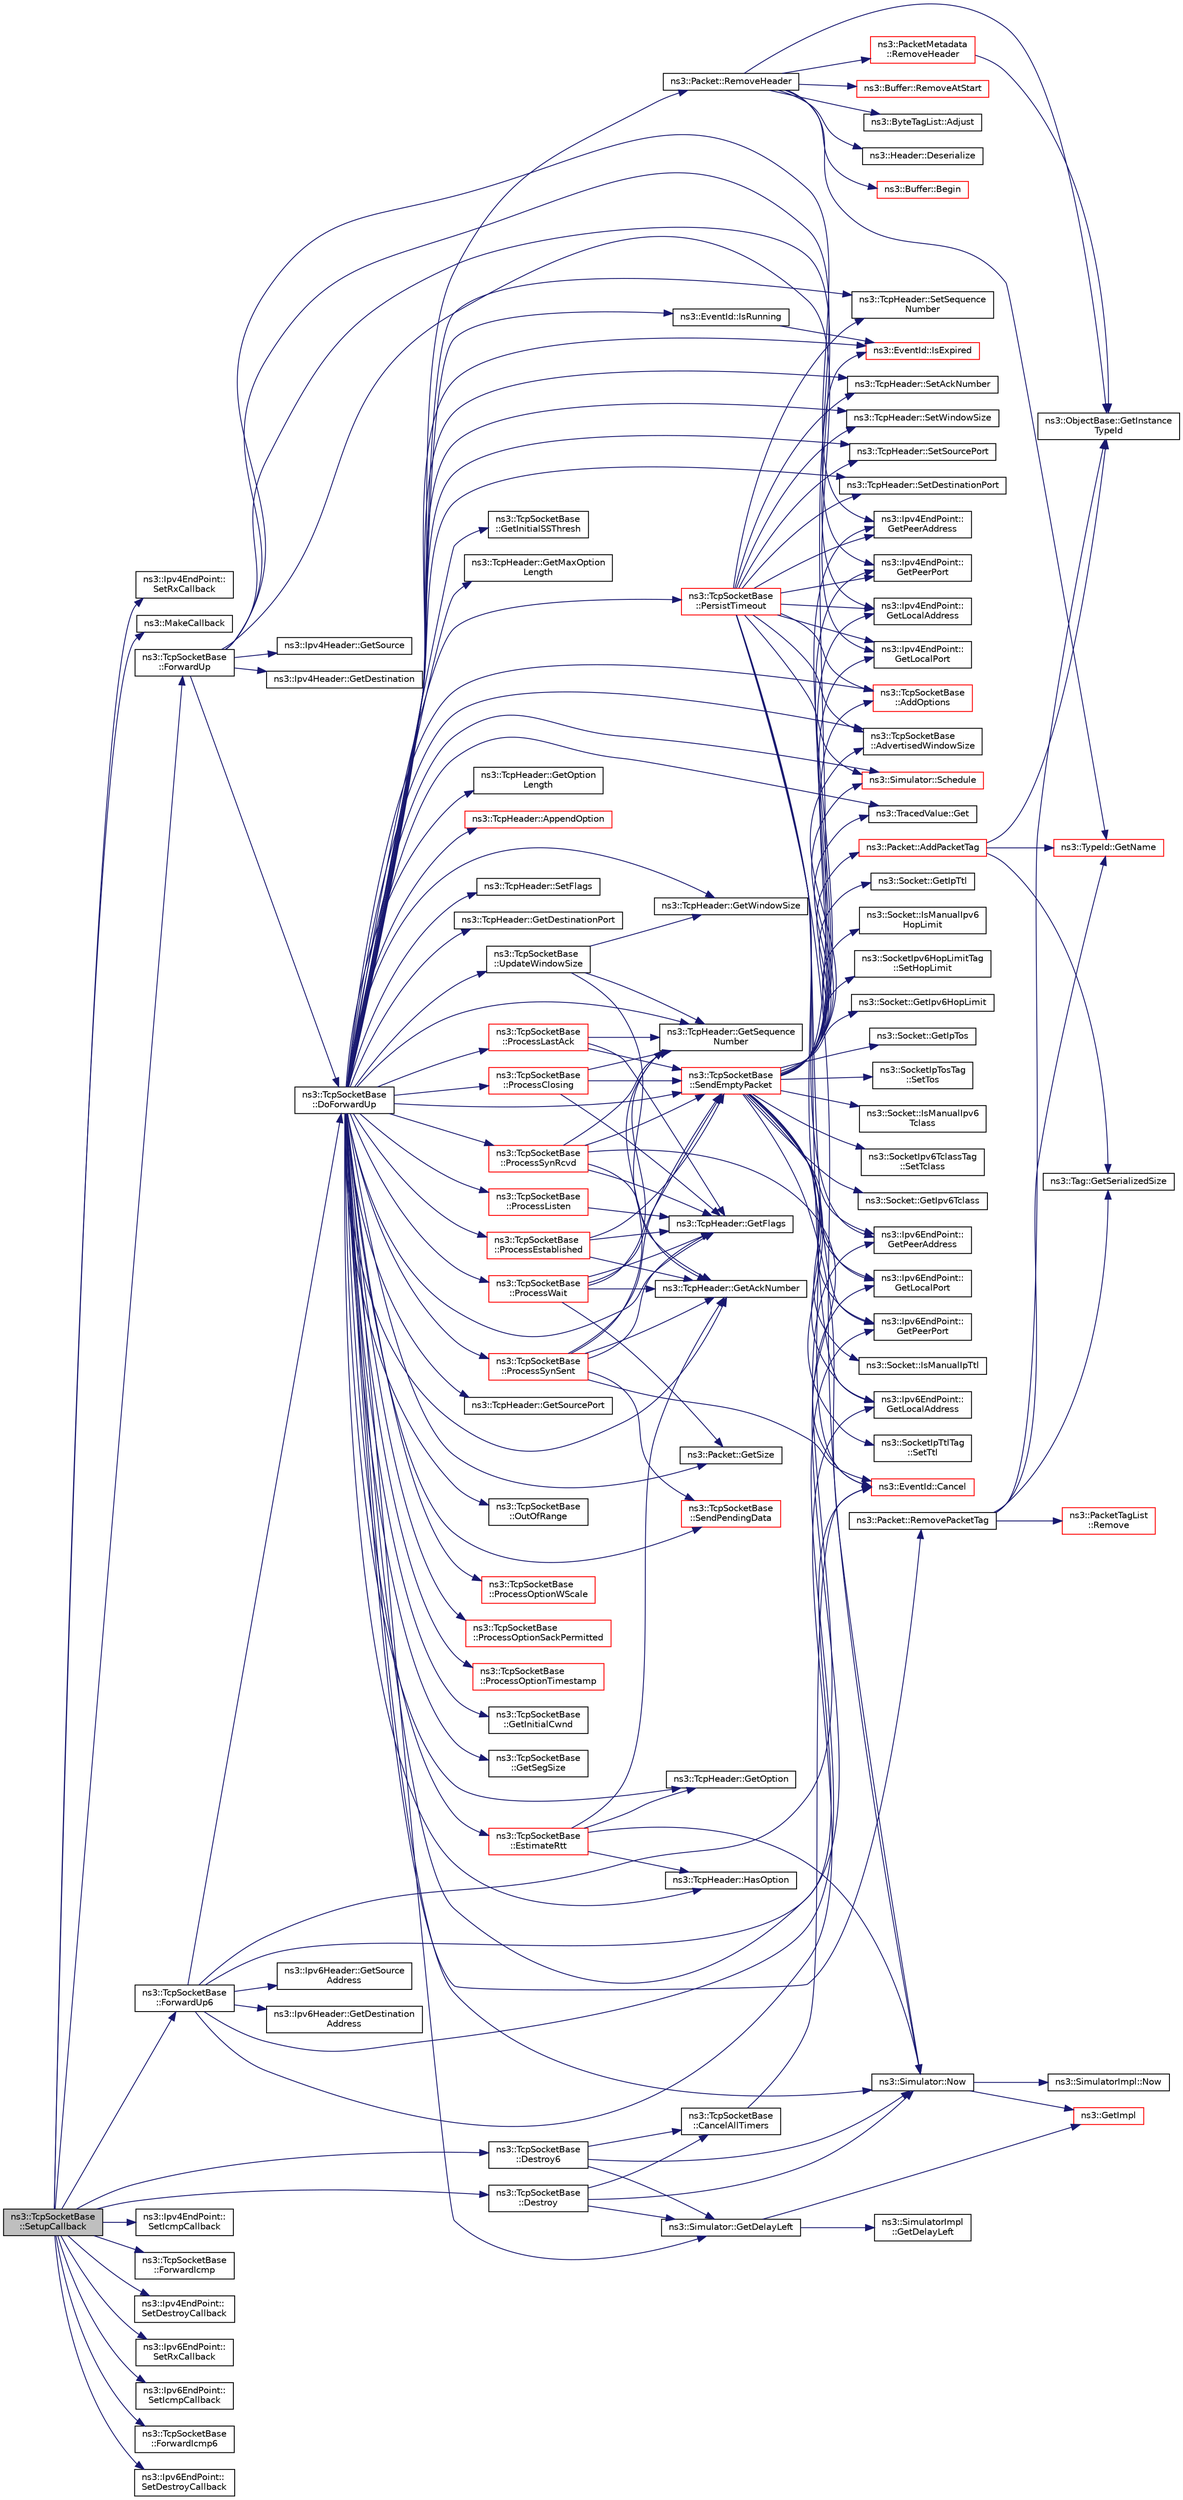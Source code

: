 digraph "ns3::TcpSocketBase::SetupCallback"
{
  edge [fontname="Helvetica",fontsize="10",labelfontname="Helvetica",labelfontsize="10"];
  node [fontname="Helvetica",fontsize="10",shape=record];
  rankdir="LR";
  Node1 [label="ns3::TcpSocketBase\l::SetupCallback",height=0.2,width=0.4,color="black", fillcolor="grey75", style="filled", fontcolor="black"];
  Node1 -> Node2 [color="midnightblue",fontsize="10",style="solid"];
  Node2 [label="ns3::Ipv4EndPoint::\lSetRxCallback",height=0.2,width=0.4,color="black", fillcolor="white", style="filled",URL="$dd/d51/classns3_1_1Ipv4EndPoint.html#abf5a10aadc249f2ce275cad9bb26322d",tooltip="Set the reception callback. "];
  Node1 -> Node3 [color="midnightblue",fontsize="10",style="solid"];
  Node3 [label="ns3::MakeCallback",height=0.2,width=0.4,color="black", fillcolor="white", style="filled",URL="$dd/de0/group__makecallbackmemptr.html#ga9376283685aa99d204048d6a4b7610a4"];
  Node1 -> Node4 [color="midnightblue",fontsize="10",style="solid"];
  Node4 [label="ns3::TcpSocketBase\l::ForwardUp",height=0.2,width=0.4,color="black", fillcolor="white", style="filled",URL="$d1/d45/classns3_1_1TcpSocketBase.html#a2ebbcb9713facc9481341fcd972cdd82",tooltip="Called by the L3 protocol when it received a packet to pass on to TCP. "];
  Node4 -> Node5 [color="midnightblue",fontsize="10",style="solid"];
  Node5 [label="ns3::Ipv4EndPoint::\lGetPeerAddress",height=0.2,width=0.4,color="black", fillcolor="white", style="filled",URL="$dd/d51/classns3_1_1Ipv4EndPoint.html#a3faf5ec4dce2e951a6ade79758e2075d",tooltip="Get the peer address. "];
  Node4 -> Node6 [color="midnightblue",fontsize="10",style="solid"];
  Node6 [label="ns3::Ipv4EndPoint::\lGetPeerPort",height=0.2,width=0.4,color="black", fillcolor="white", style="filled",URL="$dd/d51/classns3_1_1Ipv4EndPoint.html#a0954ccf4be313b3a2992894ae2baf1c6",tooltip="Get the peer port. "];
  Node4 -> Node7 [color="midnightblue",fontsize="10",style="solid"];
  Node7 [label="ns3::Ipv4EndPoint::\lGetLocalAddress",height=0.2,width=0.4,color="black", fillcolor="white", style="filled",URL="$dd/d51/classns3_1_1Ipv4EndPoint.html#ae08283e26ace5880c3172ea5d803b6f8",tooltip="Get the local address. "];
  Node4 -> Node8 [color="midnightblue",fontsize="10",style="solid"];
  Node8 [label="ns3::Ipv4EndPoint::\lGetLocalPort",height=0.2,width=0.4,color="black", fillcolor="white", style="filled",URL="$dd/d51/classns3_1_1Ipv4EndPoint.html#aab137f64770abf94f0b8a81217a0b106",tooltip="Get the local port. "];
  Node4 -> Node9 [color="midnightblue",fontsize="10",style="solid"];
  Node9 [label="ns3::Ipv4Header::GetSource",height=0.2,width=0.4,color="black", fillcolor="white", style="filled",URL="$d9/df1/classns3_1_1Ipv4Header.html#a350174921bb065f8f0e580d8b1dd4433"];
  Node4 -> Node10 [color="midnightblue",fontsize="10",style="solid"];
  Node10 [label="ns3::Ipv4Header::GetDestination",height=0.2,width=0.4,color="black", fillcolor="white", style="filled",URL="$d9/df1/classns3_1_1Ipv4Header.html#a6723c42237bab47f74dd3a0123a9c6d1"];
  Node4 -> Node11 [color="midnightblue",fontsize="10",style="solid"];
  Node11 [label="ns3::TcpSocketBase\l::DoForwardUp",height=0.2,width=0.4,color="black", fillcolor="white", style="filled",URL="$d1/d45/classns3_1_1TcpSocketBase.html#ad5e7b21b9e9371bf9c19da5d3c56aac1",tooltip="Called by TcpSocketBase::ForwardUp{,6}(). "];
  Node11 -> Node12 [color="midnightblue",fontsize="10",style="solid"];
  Node12 [label="ns3::Packet::RemovePacketTag",height=0.2,width=0.4,color="black", fillcolor="white", style="filled",URL="$dd/d7a/classns3_1_1Packet.html#a078fe922d976a417ab25ba2f3c2fd667",tooltip="Remove a packet tag. "];
  Node12 -> Node13 [color="midnightblue",fontsize="10",style="solid"];
  Node13 [label="ns3::ObjectBase::GetInstance\lTypeId",height=0.2,width=0.4,color="black", fillcolor="white", style="filled",URL="$d2/dac/classns3_1_1ObjectBase.html#abe5b43a6f5b99a92a4c3122db31f06fb"];
  Node12 -> Node14 [color="midnightblue",fontsize="10",style="solid"];
  Node14 [label="ns3::TypeId::GetName",height=0.2,width=0.4,color="red", fillcolor="white", style="filled",URL="$d6/d11/classns3_1_1TypeId.html#aa3c41c79ae428b3cb396a9c6bb3ef314"];
  Node12 -> Node15 [color="midnightblue",fontsize="10",style="solid"];
  Node15 [label="ns3::Tag::GetSerializedSize",height=0.2,width=0.4,color="black", fillcolor="white", style="filled",URL="$d0/d79/classns3_1_1Tag.html#a01c8efdea943fd8cce2ef5d4d67eefa6"];
  Node12 -> Node16 [color="midnightblue",fontsize="10",style="solid"];
  Node16 [label="ns3::PacketTagList\l::Remove",height=0.2,width=0.4,color="red", fillcolor="white", style="filled",URL="$dd/d19/classns3_1_1PacketTagList.html#a043d984c546f67adc273448747784ee3"];
  Node11 -> Node17 [color="midnightblue",fontsize="10",style="solid"];
  Node17 [label="ns3::Packet::RemoveHeader",height=0.2,width=0.4,color="black", fillcolor="white", style="filled",URL="$dd/d7a/classns3_1_1Packet.html#a0961eccf975d75f902d40956c93ba63e",tooltip="Deserialize and remove the header from the internal buffer. "];
  Node17 -> Node18 [color="midnightblue",fontsize="10",style="solid"];
  Node18 [label="ns3::Header::Deserialize",height=0.2,width=0.4,color="black", fillcolor="white", style="filled",URL="$d6/dae/classns3_1_1Header.html#a78be9400bb66b2a8543606f395ef5396"];
  Node17 -> Node19 [color="midnightblue",fontsize="10",style="solid"];
  Node19 [label="ns3::Buffer::Begin",height=0.2,width=0.4,color="red", fillcolor="white", style="filled",URL="$da/d85/classns3_1_1Buffer.html#a893d4bf50df13e730b6cd0fda91b967f"];
  Node17 -> Node13 [color="midnightblue",fontsize="10",style="solid"];
  Node17 -> Node14 [color="midnightblue",fontsize="10",style="solid"];
  Node17 -> Node20 [color="midnightblue",fontsize="10",style="solid"];
  Node20 [label="ns3::Buffer::RemoveAtStart",height=0.2,width=0.4,color="red", fillcolor="white", style="filled",URL="$da/d85/classns3_1_1Buffer.html#adeecbb3e8f518aec6fee0437578ade4b"];
  Node17 -> Node21 [color="midnightblue",fontsize="10",style="solid"];
  Node21 [label="ns3::ByteTagList::Adjust",height=0.2,width=0.4,color="black", fillcolor="white", style="filled",URL="$dd/d64/classns3_1_1ByteTagList.html#a1fec06d7e6daaf8039cf2a148e4090f2"];
  Node17 -> Node22 [color="midnightblue",fontsize="10",style="solid"];
  Node22 [label="ns3::PacketMetadata\l::RemoveHeader",height=0.2,width=0.4,color="red", fillcolor="white", style="filled",URL="$d1/db1/classns3_1_1PacketMetadata.html#afa8a589ec783d4998516d7f39f21242d",tooltip="Remove an header. "];
  Node22 -> Node13 [color="midnightblue",fontsize="10",style="solid"];
  Node11 -> Node23 [color="midnightblue",fontsize="10",style="solid"];
  Node23 [label="ns3::TcpHeader::GetSequence\lNumber",height=0.2,width=0.4,color="black", fillcolor="white", style="filled",URL="$d0/d46/classns3_1_1TcpHeader.html#a1081077eaf9bc64e9af909cebd128ae5",tooltip="Get the sequence number. "];
  Node11 -> Node24 [color="midnightblue",fontsize="10",style="solid"];
  Node24 [label="ns3::Packet::GetSize",height=0.2,width=0.4,color="black", fillcolor="white", style="filled",URL="$dd/d7a/classns3_1_1Packet.html#a462855c9929954d4301a4edfe55f4f1c",tooltip="Returns the the size in bytes of the packet (including the zero-filled initial payload). "];
  Node11 -> Node25 [color="midnightblue",fontsize="10",style="solid"];
  Node25 [label="ns3::TcpSocketBase\l::OutOfRange",height=0.2,width=0.4,color="black", fillcolor="white", style="filled",URL="$d1/d45/classns3_1_1TcpSocketBase.html#a99af6d09e114652b31187db88da577b6",tooltip="Check if a sequence number range is within the rx window. "];
  Node11 -> Node26 [color="midnightblue",fontsize="10",style="solid"];
  Node26 [label="ns3::TcpHeader::GetFlags",height=0.2,width=0.4,color="black", fillcolor="white", style="filled",URL="$d0/d46/classns3_1_1TcpHeader.html#a0d04c5620ee147d4e01d56b9530e8db1",tooltip="Get the flags. "];
  Node11 -> Node27 [color="midnightblue",fontsize="10",style="solid"];
  Node27 [label="ns3::TcpSocketBase\l::SendEmptyPacket",height=0.2,width=0.4,color="red", fillcolor="white", style="filled",URL="$d1/d45/classns3_1_1TcpSocketBase.html#aa858913c9a4480a14d293f1014905b3e",tooltip="Send a empty packet that carries a flag, e.g., ACK. "];
  Node27 -> Node28 [color="midnightblue",fontsize="10",style="solid"];
  Node28 [label="ns3::Socket::GetIpTos",height=0.2,width=0.4,color="black", fillcolor="white", style="filled",URL="$d9/df2/classns3_1_1Socket.html#a95bd4732074d3d26d4a6949fc3499ccb",tooltip="Query the value of IP Type of Service of this socket. "];
  Node27 -> Node29 [color="midnightblue",fontsize="10",style="solid"];
  Node29 [label="ns3::SocketIpTosTag\l::SetTos",height=0.2,width=0.4,color="black", fillcolor="white", style="filled",URL="$dd/dfb/classns3_1_1SocketIpTosTag.html#a9cd4bdabf70e52ebd36062461c743cd7",tooltip="Set the tag&#39;s TOS. "];
  Node27 -> Node30 [color="midnightblue",fontsize="10",style="solid"];
  Node30 [label="ns3::Packet::AddPacketTag",height=0.2,width=0.4,color="red", fillcolor="white", style="filled",URL="$dd/d7a/classns3_1_1Packet.html#a7400b8655852f5271c5957250d0141af",tooltip="Add a packet tag. "];
  Node30 -> Node13 [color="midnightblue",fontsize="10",style="solid"];
  Node30 -> Node14 [color="midnightblue",fontsize="10",style="solid"];
  Node30 -> Node15 [color="midnightblue",fontsize="10",style="solid"];
  Node27 -> Node31 [color="midnightblue",fontsize="10",style="solid"];
  Node31 [label="ns3::Socket::IsManualIpv6\lTclass",height=0.2,width=0.4,color="black", fillcolor="white", style="filled",URL="$d9/df2/classns3_1_1Socket.html#a83858f6116bcdabecf1b63b37514ec8d",tooltip="Checks if the socket has a specific IPv6 Tclass set. "];
  Node27 -> Node32 [color="midnightblue",fontsize="10",style="solid"];
  Node32 [label="ns3::SocketIpv6TclassTag\l::SetTclass",height=0.2,width=0.4,color="black", fillcolor="white", style="filled",URL="$d0/dbf/classns3_1_1SocketIpv6TclassTag.html#aee319e224e59778f2195f7b3819aa40f",tooltip="Set the tag&#39;s Tclass. "];
  Node27 -> Node33 [color="midnightblue",fontsize="10",style="solid"];
  Node33 [label="ns3::Socket::GetIpv6Tclass",height=0.2,width=0.4,color="black", fillcolor="white", style="filled",URL="$d9/df2/classns3_1_1Socket.html#aed62162f0b5f322b1fa23b7350c3c2ce",tooltip="Query the value of IPv6 Traffic Class field of this socket. "];
  Node27 -> Node34 [color="midnightblue",fontsize="10",style="solid"];
  Node34 [label="ns3::Socket::IsManualIpTtl",height=0.2,width=0.4,color="black", fillcolor="white", style="filled",URL="$d9/df2/classns3_1_1Socket.html#afbbd0ecd7cda631cafc80eda33aa0b2c",tooltip="Checks if the socket has a specific IPv4 TTL set. "];
  Node27 -> Node35 [color="midnightblue",fontsize="10",style="solid"];
  Node35 [label="ns3::SocketIpTtlTag\l::SetTtl",height=0.2,width=0.4,color="black", fillcolor="white", style="filled",URL="$df/db8/classns3_1_1SocketIpTtlTag.html#a48f236b4dde3533b9ab16372cf6c5237",tooltip="Set the tag&#39;s TTL. "];
  Node27 -> Node36 [color="midnightblue",fontsize="10",style="solid"];
  Node36 [label="ns3::Socket::GetIpTtl",height=0.2,width=0.4,color="black", fillcolor="white", style="filled",URL="$d9/df2/classns3_1_1Socket.html#adf6420d12b8a0b6a20e46c37fe48830d",tooltip="Query the value of IP Time to Live field of this socket. "];
  Node27 -> Node37 [color="midnightblue",fontsize="10",style="solid"];
  Node37 [label="ns3::Socket::IsManualIpv6\lHopLimit",height=0.2,width=0.4,color="black", fillcolor="white", style="filled",URL="$d9/df2/classns3_1_1Socket.html#af537e44bad2f67bffe7ef6c1c86c2459",tooltip="Checks if the socket has a specific IPv6 Hop Limit set. "];
  Node27 -> Node38 [color="midnightblue",fontsize="10",style="solid"];
  Node38 [label="ns3::SocketIpv6HopLimitTag\l::SetHopLimit",height=0.2,width=0.4,color="black", fillcolor="white", style="filled",URL="$d4/d48/classns3_1_1SocketIpv6HopLimitTag.html#a788df60ac4c987e997e15ba8cb691b60",tooltip="Set the tag&#39;s Hop Limit. "];
  Node27 -> Node39 [color="midnightblue",fontsize="10",style="solid"];
  Node39 [label="ns3::Socket::GetIpv6HopLimit",height=0.2,width=0.4,color="black", fillcolor="white", style="filled",URL="$d9/df2/classns3_1_1Socket.html#ad78033887757bda28f40f4ab1f0620d0",tooltip="Query the value of IP Hop Limit field of this socket. "];
  Node27 -> Node8 [color="midnightblue",fontsize="10",style="solid"];
  Node27 -> Node6 [color="midnightblue",fontsize="10",style="solid"];
  Node27 -> Node40 [color="midnightblue",fontsize="10",style="solid"];
  Node40 [label="ns3::Ipv6EndPoint::\lGetLocalPort",height=0.2,width=0.4,color="black", fillcolor="white", style="filled",URL="$d0/df3/classns3_1_1Ipv6EndPoint.html#a39a9fd4aa85a8ecbbf2d6c84d589080b",tooltip="Get the local port. "];
  Node27 -> Node41 [color="midnightblue",fontsize="10",style="solid"];
  Node41 [label="ns3::Ipv6EndPoint::\lGetPeerPort",height=0.2,width=0.4,color="black", fillcolor="white", style="filled",URL="$d0/df3/classns3_1_1Ipv6EndPoint.html#ac200f6b424104280ec1e55a415ed96fd",tooltip="Get the peer port. "];
  Node27 -> Node42 [color="midnightblue",fontsize="10",style="solid"];
  Node42 [label="ns3::TcpSocketBase\l::AddOptions",height=0.2,width=0.4,color="red", fillcolor="white", style="filled",URL="$d1/d45/classns3_1_1TcpSocketBase.html#a55087ef950f5c2f4a7cdb8c825666955",tooltip="Add options to TcpHeader. "];
  Node27 -> Node43 [color="midnightblue",fontsize="10",style="solid"];
  Node43 [label="ns3::TcpSocketBase\l::AdvertisedWindowSize",height=0.2,width=0.4,color="black", fillcolor="white", style="filled",URL="$d1/d45/classns3_1_1TcpSocketBase.html#ae4f307151ccc4d5f5266d2832002df27",tooltip="The amount of Rx window announced to the peer. "];
  Node27 -> Node44 [color="midnightblue",fontsize="10",style="solid"];
  Node44 [label="ns3::EventId::Cancel",height=0.2,width=0.4,color="red", fillcolor="white", style="filled",URL="$d1/df8/classns3_1_1EventId.html#a993ae94e48e014e1afd47edb16db7a11"];
  Node27 -> Node7 [color="midnightblue",fontsize="10",style="solid"];
  Node27 -> Node5 [color="midnightblue",fontsize="10",style="solid"];
  Node27 -> Node45 [color="midnightblue",fontsize="10",style="solid"];
  Node45 [label="ns3::Ipv6EndPoint::\lGetLocalAddress",height=0.2,width=0.4,color="black", fillcolor="white", style="filled",URL="$d0/df3/classns3_1_1Ipv6EndPoint.html#a1972cd26240d42cd75f93e12d9182976",tooltip="Get the local address. "];
  Node27 -> Node46 [color="midnightblue",fontsize="10",style="solid"];
  Node46 [label="ns3::Ipv6EndPoint::\lGetPeerAddress",height=0.2,width=0.4,color="black", fillcolor="white", style="filled",URL="$d0/df3/classns3_1_1Ipv6EndPoint.html#aa48c776ae54d85cf0f6a61a80d7b4cd8",tooltip="Get the peer address. "];
  Node27 -> Node47 [color="midnightblue",fontsize="10",style="solid"];
  Node47 [label="ns3::EventId::IsExpired",height=0.2,width=0.4,color="red", fillcolor="white", style="filled",URL="$d1/df8/classns3_1_1EventId.html#a5c30c92e7c1c34b4e8505cc07ed71b02"];
  Node27 -> Node48 [color="midnightblue",fontsize="10",style="solid"];
  Node48 [label="ns3::Simulator::Now",height=0.2,width=0.4,color="black", fillcolor="white", style="filled",URL="$d7/deb/classns3_1_1Simulator.html#ac3178fa975b419f7875e7105be122800"];
  Node48 -> Node49 [color="midnightblue",fontsize="10",style="solid"];
  Node49 [label="ns3::GetImpl",height=0.2,width=0.4,color="red", fillcolor="white", style="filled",URL="$d4/d8b/group__simulator.html#ga42eb4eddad41528d4d99794a3dae3fd0",tooltip="Get the SimulatorImpl singleton. "];
  Node48 -> Node50 [color="midnightblue",fontsize="10",style="solid"];
  Node50 [label="ns3::SimulatorImpl::Now",height=0.2,width=0.4,color="black", fillcolor="white", style="filled",URL="$d2/d19/classns3_1_1SimulatorImpl.html#aa516c50060846adc6fd316e83ef0797c"];
  Node27 -> Node51 [color="midnightblue",fontsize="10",style="solid"];
  Node51 [label="ns3::TracedValue::Get",height=0.2,width=0.4,color="black", fillcolor="white", style="filled",URL="$df/d97/classns3_1_1TracedValue.html#a10fddd1de961ac65acfbeb440a1e8551"];
  Node27 -> Node52 [color="midnightblue",fontsize="10",style="solid"];
  Node52 [label="ns3::Simulator::Schedule",height=0.2,width=0.4,color="red", fillcolor="white", style="filled",URL="$d7/deb/classns3_1_1Simulator.html#a671882c894a08af4a5e91181bf1eec13"];
  Node11 -> Node53 [color="midnightblue",fontsize="10",style="solid"];
  Node53 [label="ns3::TcpHeader::GetWindowSize",height=0.2,width=0.4,color="black", fillcolor="white", style="filled",URL="$d0/d46/classns3_1_1TcpHeader.html#aa6adcd54e5b13941acdf6328cecc9b29",tooltip="Get the window size. "];
  Node11 -> Node54 [color="midnightblue",fontsize="10",style="solid"];
  Node54 [label="ns3::TcpHeader::HasOption",height=0.2,width=0.4,color="black", fillcolor="white", style="filled",URL="$d0/d46/classns3_1_1TcpHeader.html#aacc07bdab91925f1cddf9bcb1ae91d13",tooltip="Check if the header has the option specified. "];
  Node11 -> Node55 [color="midnightblue",fontsize="10",style="solid"];
  Node55 [label="ns3::TcpSocketBase\l::ProcessOptionWScale",height=0.2,width=0.4,color="red", fillcolor="white", style="filled",URL="$d1/d45/classns3_1_1TcpSocketBase.html#a4674edd220672235e629cb3e3b2a673f",tooltip="Read and parse the Window scale option. "];
  Node11 -> Node56 [color="midnightblue",fontsize="10",style="solid"];
  Node56 [label="ns3::TcpHeader::GetOption",height=0.2,width=0.4,color="black", fillcolor="white", style="filled",URL="$d0/d46/classns3_1_1TcpHeader.html#aa4f3b9c1f7f243f9496e1216ac4fe022",tooltip="Get the option specified. "];
  Node11 -> Node57 [color="midnightblue",fontsize="10",style="solid"];
  Node57 [label="ns3::TcpSocketBase\l::ProcessOptionSackPermitted",height=0.2,width=0.4,color="red", fillcolor="white", style="filled",URL="$d1/d45/classns3_1_1TcpSocketBase.html#a9c7dac8b3121549ac801eb0de41801ec",tooltip="Read the SACK PERMITTED option. "];
  Node11 -> Node58 [color="midnightblue",fontsize="10",style="solid"];
  Node58 [label="ns3::TcpSocketBase\l::ProcessOptionTimestamp",height=0.2,width=0.4,color="red", fillcolor="white", style="filled",URL="$d1/d45/classns3_1_1TcpSocketBase.html#af5cc928b5194d832031a1d7ec159f567",tooltip="Process the timestamp option from other side. "];
  Node11 -> Node59 [color="midnightblue",fontsize="10",style="solid"];
  Node59 [label="ns3::TcpSocketBase\l::GetInitialCwnd",height=0.2,width=0.4,color="black", fillcolor="white", style="filled",URL="$d1/d45/classns3_1_1TcpSocketBase.html#a2ac4eb2a33a8db482f4265f3bf119b76",tooltip="Get the initial Congestion Window. "];
  Node11 -> Node60 [color="midnightblue",fontsize="10",style="solid"];
  Node60 [label="ns3::TcpSocketBase\l::GetSegSize",height=0.2,width=0.4,color="black", fillcolor="white", style="filled",URL="$d1/d45/classns3_1_1TcpSocketBase.html#acd5e25608675522197d8f7784e2ed03d",tooltip="Get the segment size. "];
  Node11 -> Node61 [color="midnightblue",fontsize="10",style="solid"];
  Node61 [label="ns3::TcpSocketBase\l::GetInitialSSThresh",height=0.2,width=0.4,color="black", fillcolor="white", style="filled",URL="$d1/d45/classns3_1_1TcpSocketBase.html#aa2237283f17696ffbf78040668c44138",tooltip="Get the initial Slow Start Threshold. "];
  Node11 -> Node62 [color="midnightblue",fontsize="10",style="solid"];
  Node62 [label="ns3::TcpSocketBase\l::EstimateRtt",height=0.2,width=0.4,color="red", fillcolor="white", style="filled",URL="$d1/d45/classns3_1_1TcpSocketBase.html#af10157be4b91fdefbc3f618baf6919b2",tooltip="Take into account the packet for RTT estimation. "];
  Node62 -> Node63 [color="midnightblue",fontsize="10",style="solid"];
  Node63 [label="ns3::TcpHeader::GetAckNumber",height=0.2,width=0.4,color="black", fillcolor="white", style="filled",URL="$d0/d46/classns3_1_1TcpHeader.html#a76e832a86b88ffd2f23c2e246b8fa0f3",tooltip="Get the ACK number. "];
  Node62 -> Node54 [color="midnightblue",fontsize="10",style="solid"];
  Node62 -> Node56 [color="midnightblue",fontsize="10",style="solid"];
  Node62 -> Node48 [color="midnightblue",fontsize="10",style="solid"];
  Node11 -> Node63 [color="midnightblue",fontsize="10",style="solid"];
  Node11 -> Node64 [color="midnightblue",fontsize="10",style="solid"];
  Node64 [label="ns3::TcpSocketBase\l::UpdateWindowSize",height=0.2,width=0.4,color="black", fillcolor="white", style="filled",URL="$d1/d45/classns3_1_1TcpSocketBase.html#aaa81bed04831358d23d50a4ef3a9a6c5",tooltip="Update the receiver window (RWND) based on the value of the window field in the header. "];
  Node64 -> Node53 [color="midnightblue",fontsize="10",style="solid"];
  Node64 -> Node63 [color="midnightblue",fontsize="10",style="solid"];
  Node64 -> Node23 [color="midnightblue",fontsize="10",style="solid"];
  Node11 -> Node65 [color="midnightblue",fontsize="10",style="solid"];
  Node65 [label="ns3::EventId::IsRunning",height=0.2,width=0.4,color="black", fillcolor="white", style="filled",URL="$d1/df8/classns3_1_1EventId.html#aabf8476d1a080c199ea0c6aa9ccea372"];
  Node65 -> Node47 [color="midnightblue",fontsize="10",style="solid"];
  Node11 -> Node66 [color="midnightblue",fontsize="10",style="solid"];
  Node66 [label="ns3::TcpHeader::GetMaxOption\lLength",height=0.2,width=0.4,color="black", fillcolor="white", style="filled",URL="$d0/d46/classns3_1_1TcpHeader.html#af2ba1251ef62ac43666868af87b79fcb",tooltip="Get maximum option length. "];
  Node11 -> Node67 [color="midnightblue",fontsize="10",style="solid"];
  Node67 [label="ns3::TcpHeader::GetOption\lLength",height=0.2,width=0.4,color="black", fillcolor="white", style="filled",URL="$d0/d46/classns3_1_1TcpHeader.html#a60a2f9b6bf273dd10646afba6c205fec",tooltip="Get the total length of appended options. "];
  Node11 -> Node68 [color="midnightblue",fontsize="10",style="solid"];
  Node68 [label="ns3::TcpHeader::AppendOption",height=0.2,width=0.4,color="red", fillcolor="white", style="filled",URL="$d0/d46/classns3_1_1TcpHeader.html#aa5de13df3dd5cb87d63c428e5dcc3425",tooltip="Append an option to the TCP header. "];
  Node11 -> Node51 [color="midnightblue",fontsize="10",style="solid"];
  Node11 -> Node47 [color="midnightblue",fontsize="10",style="solid"];
  Node11 -> Node48 [color="midnightblue",fontsize="10",style="solid"];
  Node11 -> Node69 [color="midnightblue",fontsize="10",style="solid"];
  Node69 [label="ns3::Simulator::GetDelayLeft",height=0.2,width=0.4,color="black", fillcolor="white", style="filled",URL="$d7/deb/classns3_1_1Simulator.html#af2c7b4285454aa5062bd2df2bb7a7ab9"];
  Node69 -> Node49 [color="midnightblue",fontsize="10",style="solid"];
  Node69 -> Node70 [color="midnightblue",fontsize="10",style="solid"];
  Node70 [label="ns3::SimulatorImpl\l::GetDelayLeft",height=0.2,width=0.4,color="black", fillcolor="white", style="filled",URL="$d2/d19/classns3_1_1SimulatorImpl.html#a0a8e0885c0f98fa3e07ede4bcc79dccb"];
  Node11 -> Node44 [color="midnightblue",fontsize="10",style="solid"];
  Node11 -> Node52 [color="midnightblue",fontsize="10",style="solid"];
  Node11 -> Node71 [color="midnightblue",fontsize="10",style="solid"];
  Node71 [label="ns3::TcpSocketBase\l::PersistTimeout",height=0.2,width=0.4,color="red", fillcolor="white", style="filled",URL="$d1/d45/classns3_1_1TcpSocketBase.html#a80fe451da81e0059154321eee693de31",tooltip="Send 1 byte probe to get an updated window size. "];
  Node71 -> Node48 [color="midnightblue",fontsize="10",style="solid"];
  Node71 -> Node72 [color="midnightblue",fontsize="10",style="solid"];
  Node72 [label="ns3::TcpHeader::SetSequence\lNumber",height=0.2,width=0.4,color="black", fillcolor="white", style="filled",URL="$d0/d46/classns3_1_1TcpHeader.html#a3483eb1604d7db47b1163b02f74bcc25",tooltip="Set the sequence Number. "];
  Node71 -> Node73 [color="midnightblue",fontsize="10",style="solid"];
  Node73 [label="ns3::TcpHeader::SetAckNumber",height=0.2,width=0.4,color="black", fillcolor="white", style="filled",URL="$d0/d46/classns3_1_1TcpHeader.html#ad594a427a382dc395261a94749e1878c",tooltip="Set the ACK number. "];
  Node71 -> Node74 [color="midnightblue",fontsize="10",style="solid"];
  Node74 [label="ns3::TcpHeader::SetWindowSize",height=0.2,width=0.4,color="black", fillcolor="white", style="filled",URL="$d0/d46/classns3_1_1TcpHeader.html#a659d7fc71c808249fe76fd5b667baf34",tooltip="Set the window size. "];
  Node71 -> Node43 [color="midnightblue",fontsize="10",style="solid"];
  Node71 -> Node75 [color="midnightblue",fontsize="10",style="solid"];
  Node75 [label="ns3::TcpHeader::SetSourcePort",height=0.2,width=0.4,color="black", fillcolor="white", style="filled",URL="$d0/d46/classns3_1_1TcpHeader.html#aceb2630b3d43118ee576aec58f55a0ff",tooltip="Set the source port. "];
  Node71 -> Node8 [color="midnightblue",fontsize="10",style="solid"];
  Node71 -> Node76 [color="midnightblue",fontsize="10",style="solid"];
  Node76 [label="ns3::TcpHeader::SetDestinationPort",height=0.2,width=0.4,color="black", fillcolor="white", style="filled",URL="$d0/d46/classns3_1_1TcpHeader.html#a3259c06373ba4261eaaaed0cbf40cad3",tooltip="Set the destination port. "];
  Node71 -> Node6 [color="midnightblue",fontsize="10",style="solid"];
  Node71 -> Node40 [color="midnightblue",fontsize="10",style="solid"];
  Node71 -> Node41 [color="midnightblue",fontsize="10",style="solid"];
  Node71 -> Node42 [color="midnightblue",fontsize="10",style="solid"];
  Node71 -> Node7 [color="midnightblue",fontsize="10",style="solid"];
  Node71 -> Node5 [color="midnightblue",fontsize="10",style="solid"];
  Node71 -> Node45 [color="midnightblue",fontsize="10",style="solid"];
  Node71 -> Node46 [color="midnightblue",fontsize="10",style="solid"];
  Node71 -> Node52 [color="midnightblue",fontsize="10",style="solid"];
  Node11 -> Node77 [color="midnightblue",fontsize="10",style="solid"];
  Node77 [label="ns3::TcpSocketBase\l::ProcessEstablished",height=0.2,width=0.4,color="red", fillcolor="white", style="filled",URL="$d1/d45/classns3_1_1TcpSocketBase.html#a0deda9c6a4f777bf660b190cd73b102f",tooltip="Received a packet upon ESTABLISHED state. "];
  Node77 -> Node26 [color="midnightblue",fontsize="10",style="solid"];
  Node77 -> Node63 [color="midnightblue",fontsize="10",style="solid"];
  Node77 -> Node27 [color="midnightblue",fontsize="10",style="solid"];
  Node11 -> Node78 [color="midnightblue",fontsize="10",style="solid"];
  Node78 [label="ns3::TcpSocketBase\l::ProcessListen",height=0.2,width=0.4,color="red", fillcolor="white", style="filled",URL="$d1/d45/classns3_1_1TcpSocketBase.html#adc3976e8b42e884f5d99def1d5e2647f",tooltip="Received a packet upon LISTEN state. "];
  Node78 -> Node26 [color="midnightblue",fontsize="10",style="solid"];
  Node11 -> Node79 [color="midnightblue",fontsize="10",style="solid"];
  Node79 [label="ns3::TcpHeader::SetFlags",height=0.2,width=0.4,color="black", fillcolor="white", style="filled",URL="$d0/d46/classns3_1_1TcpHeader.html#a6574356013e9c62b4543486f640f6be6",tooltip="Set flags of the header. "];
  Node11 -> Node72 [color="midnightblue",fontsize="10",style="solid"];
  Node11 -> Node73 [color="midnightblue",fontsize="10",style="solid"];
  Node11 -> Node75 [color="midnightblue",fontsize="10",style="solid"];
  Node11 -> Node80 [color="midnightblue",fontsize="10",style="solid"];
  Node80 [label="ns3::TcpHeader::GetDestinationPort",height=0.2,width=0.4,color="black", fillcolor="white", style="filled",URL="$d0/d46/classns3_1_1TcpHeader.html#ae974488dcfbd68c5b99a731d8fe63771",tooltip="Get the destination port. "];
  Node11 -> Node76 [color="midnightblue",fontsize="10",style="solid"];
  Node11 -> Node81 [color="midnightblue",fontsize="10",style="solid"];
  Node81 [label="ns3::TcpHeader::GetSourcePort",height=0.2,width=0.4,color="black", fillcolor="white", style="filled",URL="$d0/d46/classns3_1_1TcpHeader.html#a3300d2c712ce38896520f12f185542cb",tooltip="Get the source port. "];
  Node11 -> Node74 [color="midnightblue",fontsize="10",style="solid"];
  Node11 -> Node43 [color="midnightblue",fontsize="10",style="solid"];
  Node11 -> Node42 [color="midnightblue",fontsize="10",style="solid"];
  Node11 -> Node82 [color="midnightblue",fontsize="10",style="solid"];
  Node82 [label="ns3::TcpSocketBase\l::ProcessSynSent",height=0.2,width=0.4,color="red", fillcolor="white", style="filled",URL="$d1/d45/classns3_1_1TcpSocketBase.html#a2e9b990c6a4d686291033a393290906b",tooltip="Received a packet upon SYN_SENT. "];
  Node82 -> Node26 [color="midnightblue",fontsize="10",style="solid"];
  Node82 -> Node44 [color="midnightblue",fontsize="10",style="solid"];
  Node82 -> Node23 [color="midnightblue",fontsize="10",style="solid"];
  Node82 -> Node27 [color="midnightblue",fontsize="10",style="solid"];
  Node82 -> Node63 [color="midnightblue",fontsize="10",style="solid"];
  Node82 -> Node83 [color="midnightblue",fontsize="10",style="solid"];
  Node83 [label="ns3::TcpSocketBase\l::SendPendingData",height=0.2,width=0.4,color="red", fillcolor="white", style="filled",URL="$d1/d45/classns3_1_1TcpSocketBase.html#a129ac0ec5fc399fa7c5552c615ae6562",tooltip="Send as much pending data as possible according to the Tx window. "];
  Node11 -> Node84 [color="midnightblue",fontsize="10",style="solid"];
  Node84 [label="ns3::TcpSocketBase\l::ProcessSynRcvd",height=0.2,width=0.4,color="red", fillcolor="white", style="filled",URL="$d1/d45/classns3_1_1TcpSocketBase.html#a69113acf27c4b8267c9e107a5dca7cc1",tooltip="Received a packet upon SYN_RCVD. "];
  Node84 -> Node26 [color="midnightblue",fontsize="10",style="solid"];
  Node84 -> Node63 [color="midnightblue",fontsize="10",style="solid"];
  Node84 -> Node44 [color="midnightblue",fontsize="10",style="solid"];
  Node84 -> Node23 [color="midnightblue",fontsize="10",style="solid"];
  Node84 -> Node27 [color="midnightblue",fontsize="10",style="solid"];
  Node11 -> Node85 [color="midnightblue",fontsize="10",style="solid"];
  Node85 [label="ns3::TcpSocketBase\l::ProcessWait",height=0.2,width=0.4,color="red", fillcolor="white", style="filled",URL="$d1/d45/classns3_1_1TcpSocketBase.html#a58aa892c1cb33908aca5ca36967a2a99",tooltip="Received a packet upon CLOSE_WAIT, FIN_WAIT_1, FIN_WAIT_2. "];
  Node85 -> Node26 [color="midnightblue",fontsize="10",style="solid"];
  Node85 -> Node24 [color="midnightblue",fontsize="10",style="solid"];
  Node85 -> Node63 [color="midnightblue",fontsize="10",style="solid"];
  Node85 -> Node23 [color="midnightblue",fontsize="10",style="solid"];
  Node85 -> Node27 [color="midnightblue",fontsize="10",style="solid"];
  Node11 -> Node86 [color="midnightblue",fontsize="10",style="solid"];
  Node86 [label="ns3::TcpSocketBase\l::ProcessClosing",height=0.2,width=0.4,color="red", fillcolor="white", style="filled",URL="$d1/d45/classns3_1_1TcpSocketBase.html#abc2462833556fdd737fdcdc5992768e8",tooltip="Received a packet upon CLOSING. "];
  Node86 -> Node26 [color="midnightblue",fontsize="10",style="solid"];
  Node86 -> Node23 [color="midnightblue",fontsize="10",style="solid"];
  Node86 -> Node27 [color="midnightblue",fontsize="10",style="solid"];
  Node11 -> Node87 [color="midnightblue",fontsize="10",style="solid"];
  Node87 [label="ns3::TcpSocketBase\l::ProcessLastAck",height=0.2,width=0.4,color="red", fillcolor="white", style="filled",URL="$d1/d45/classns3_1_1TcpSocketBase.html#a6700ac3f9e4d3c197499e6b7521205f2",tooltip="Received a packet upon LAST_ACK. "];
  Node87 -> Node26 [color="midnightblue",fontsize="10",style="solid"];
  Node87 -> Node23 [color="midnightblue",fontsize="10",style="solid"];
  Node87 -> Node27 [color="midnightblue",fontsize="10",style="solid"];
  Node11 -> Node83 [color="midnightblue",fontsize="10",style="solid"];
  Node1 -> Node88 [color="midnightblue",fontsize="10",style="solid"];
  Node88 [label="ns3::Ipv4EndPoint::\lSetIcmpCallback",height=0.2,width=0.4,color="black", fillcolor="white", style="filled",URL="$dd/d51/classns3_1_1Ipv4EndPoint.html#a96d3a484480565a8f7444eae41caa4b4",tooltip="Set the ICMP callback. "];
  Node1 -> Node89 [color="midnightblue",fontsize="10",style="solid"];
  Node89 [label="ns3::TcpSocketBase\l::ForwardIcmp",height=0.2,width=0.4,color="black", fillcolor="white", style="filled",URL="$d1/d45/classns3_1_1TcpSocketBase.html#ad4887f46646734366ae435dbca13e3fd",tooltip="Called by the L3 protocol when it received an ICMP packet to pass on to TCP. "];
  Node1 -> Node90 [color="midnightblue",fontsize="10",style="solid"];
  Node90 [label="ns3::Ipv4EndPoint::\lSetDestroyCallback",height=0.2,width=0.4,color="black", fillcolor="white", style="filled",URL="$dd/d51/classns3_1_1Ipv4EndPoint.html#a19ec16d98c501d3684e6549d7296ea0a",tooltip="Set the default destroy callback. "];
  Node1 -> Node91 [color="midnightblue",fontsize="10",style="solid"];
  Node91 [label="ns3::TcpSocketBase\l::Destroy",height=0.2,width=0.4,color="black", fillcolor="white", style="filled",URL="$d1/d45/classns3_1_1TcpSocketBase.html#aa0171ac255369c09a30144b1a5f6b21d",tooltip="Kill this socket by zeroing its attributes (IPv4) "];
  Node91 -> Node48 [color="midnightblue",fontsize="10",style="solid"];
  Node91 -> Node69 [color="midnightblue",fontsize="10",style="solid"];
  Node91 -> Node92 [color="midnightblue",fontsize="10",style="solid"];
  Node92 [label="ns3::TcpSocketBase\l::CancelAllTimers",height=0.2,width=0.4,color="black", fillcolor="white", style="filled",URL="$d1/d45/classns3_1_1TcpSocketBase.html#a8dc4de52308fc01262a8c06ae0bcccc5",tooltip="Cancel all timer when endpoint is deleted. "];
  Node92 -> Node44 [color="midnightblue",fontsize="10",style="solid"];
  Node1 -> Node93 [color="midnightblue",fontsize="10",style="solid"];
  Node93 [label="ns3::Ipv6EndPoint::\lSetRxCallback",height=0.2,width=0.4,color="black", fillcolor="white", style="filled",URL="$d0/df3/classns3_1_1Ipv6EndPoint.html#adec9357acb2821c4bba0222bcc5638f1",tooltip="Set the reception callback. "];
  Node1 -> Node94 [color="midnightblue",fontsize="10",style="solid"];
  Node94 [label="ns3::TcpSocketBase\l::ForwardUp6",height=0.2,width=0.4,color="black", fillcolor="white", style="filled",URL="$d1/d45/classns3_1_1TcpSocketBase.html#aa0cd34b3562685596b2c3fd1e6a42a6f",tooltip="Called by the L3 protocol when it received a packet to pass on to TCP. "];
  Node94 -> Node46 [color="midnightblue",fontsize="10",style="solid"];
  Node94 -> Node41 [color="midnightblue",fontsize="10",style="solid"];
  Node94 -> Node45 [color="midnightblue",fontsize="10",style="solid"];
  Node94 -> Node40 [color="midnightblue",fontsize="10",style="solid"];
  Node94 -> Node95 [color="midnightblue",fontsize="10",style="solid"];
  Node95 [label="ns3::Ipv6Header::GetSource\lAddress",height=0.2,width=0.4,color="black", fillcolor="white", style="filled",URL="$d8/d5d/classns3_1_1Ipv6Header.html#ae7b5116d81c8113fad228d799f5554c3",tooltip="Get the \"Source address\" field. "];
  Node94 -> Node96 [color="midnightblue",fontsize="10",style="solid"];
  Node96 [label="ns3::Ipv6Header::GetDestination\lAddress",height=0.2,width=0.4,color="black", fillcolor="white", style="filled",URL="$d8/d5d/classns3_1_1Ipv6Header.html#a472309d4a08c9fea54092346ba7beca4",tooltip="Get the \"Destination address\" field. "];
  Node94 -> Node11 [color="midnightblue",fontsize="10",style="solid"];
  Node1 -> Node97 [color="midnightblue",fontsize="10",style="solid"];
  Node97 [label="ns3::Ipv6EndPoint::\lSetIcmpCallback",height=0.2,width=0.4,color="black", fillcolor="white", style="filled",URL="$d0/df3/classns3_1_1Ipv6EndPoint.html#a482f65430f138b5780bb063bc716c514",tooltip="Set the ICMP callback. "];
  Node1 -> Node98 [color="midnightblue",fontsize="10",style="solid"];
  Node98 [label="ns3::TcpSocketBase\l::ForwardIcmp6",height=0.2,width=0.4,color="black", fillcolor="white", style="filled",URL="$d1/d45/classns3_1_1TcpSocketBase.html#ad55d818db7149e0c2db0ce5eb6810beb",tooltip="Called by the L3 protocol when it received an ICMPv6 packet to pass on to TCP. "];
  Node1 -> Node99 [color="midnightblue",fontsize="10",style="solid"];
  Node99 [label="ns3::Ipv6EndPoint::\lSetDestroyCallback",height=0.2,width=0.4,color="black", fillcolor="white", style="filled",URL="$d0/df3/classns3_1_1Ipv6EndPoint.html#af2922ef8f9f9ead0a2604c8391e90328",tooltip="Set the default destroy callback. "];
  Node1 -> Node100 [color="midnightblue",fontsize="10",style="solid"];
  Node100 [label="ns3::TcpSocketBase\l::Destroy6",height=0.2,width=0.4,color="black", fillcolor="white", style="filled",URL="$d1/d45/classns3_1_1TcpSocketBase.html#a194e921d823fdfd396fa64aa524a0326",tooltip="Kill this socket by zeroing its attributes (IPv6) "];
  Node100 -> Node48 [color="midnightblue",fontsize="10",style="solid"];
  Node100 -> Node69 [color="midnightblue",fontsize="10",style="solid"];
  Node100 -> Node92 [color="midnightblue",fontsize="10",style="solid"];
}
